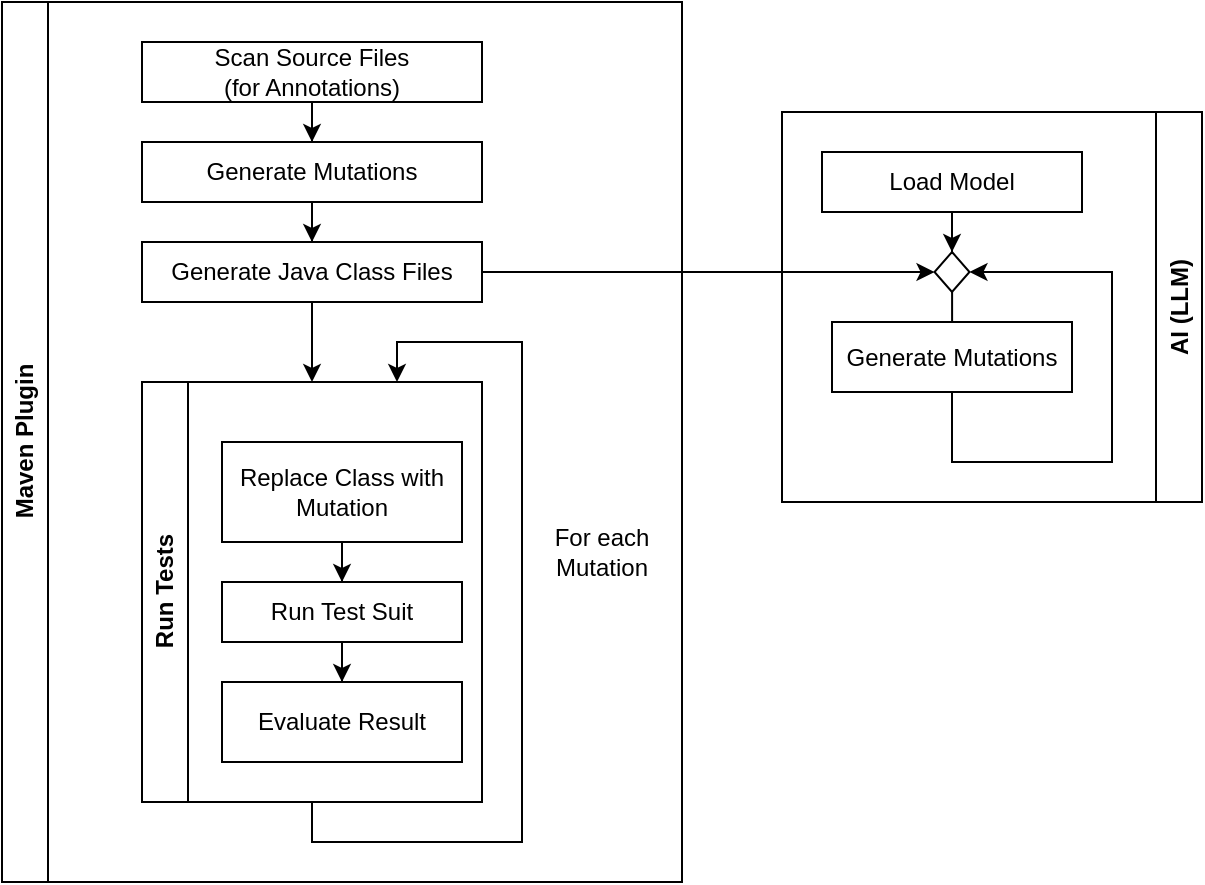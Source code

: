 <mxfile version="24.2.5" type="device">
  <diagram id="C5RBs43oDa-KdzZeNtuy" name="Page-1">
    <mxGraphModel dx="1495" dy="898" grid="1" gridSize="10" guides="1" tooltips="1" connect="1" arrows="1" fold="1" page="1" pageScale="1" pageWidth="827" pageHeight="1169" math="0" shadow="0">
      <root>
        <mxCell id="WIyWlLk6GJQsqaUBKTNV-0" />
        <mxCell id="WIyWlLk6GJQsqaUBKTNV-1" parent="WIyWlLk6GJQsqaUBKTNV-0" />
        <mxCell id="nVs6uc6tPWpQJNTOph-O-1" value="Maven Plugin" style="swimlane;horizontal=0;whiteSpace=wrap;html=1;" vertex="1" parent="WIyWlLk6GJQsqaUBKTNV-1">
          <mxGeometry x="40" y="80" width="340" height="440" as="geometry" />
        </mxCell>
        <mxCell id="nVs6uc6tPWpQJNTOph-O-7" style="edgeStyle=orthogonalEdgeStyle;rounded=0;orthogonalLoop=1;jettySize=auto;html=1;entryX=0.5;entryY=0;entryDx=0;entryDy=0;" edge="1" parent="nVs6uc6tPWpQJNTOph-O-1" source="nVs6uc6tPWpQJNTOph-O-3" target="nVs6uc6tPWpQJNTOph-O-5">
          <mxGeometry relative="1" as="geometry" />
        </mxCell>
        <mxCell id="nVs6uc6tPWpQJNTOph-O-3" value="Scan Source Files&lt;br&gt;(for Annotations)" style="rounded=0;whiteSpace=wrap;html=1;" vertex="1" parent="nVs6uc6tPWpQJNTOph-O-1">
          <mxGeometry x="70" y="20" width="170" height="30" as="geometry" />
        </mxCell>
        <mxCell id="nVs6uc6tPWpQJNTOph-O-8" style="edgeStyle=orthogonalEdgeStyle;rounded=0;orthogonalLoop=1;jettySize=auto;html=1;entryX=0.5;entryY=0;entryDx=0;entryDy=0;" edge="1" parent="nVs6uc6tPWpQJNTOph-O-1" source="nVs6uc6tPWpQJNTOph-O-5" target="nVs6uc6tPWpQJNTOph-O-6">
          <mxGeometry relative="1" as="geometry" />
        </mxCell>
        <mxCell id="nVs6uc6tPWpQJNTOph-O-5" value="Generate Mutations" style="rounded=0;whiteSpace=wrap;html=1;" vertex="1" parent="nVs6uc6tPWpQJNTOph-O-1">
          <mxGeometry x="70" y="70" width="170" height="30" as="geometry" />
        </mxCell>
        <mxCell id="nVs6uc6tPWpQJNTOph-O-11" style="edgeStyle=orthogonalEdgeStyle;rounded=0;orthogonalLoop=1;jettySize=auto;html=1;entryX=0.5;entryY=0;entryDx=0;entryDy=0;" edge="1" parent="nVs6uc6tPWpQJNTOph-O-1" source="nVs6uc6tPWpQJNTOph-O-6" target="nVs6uc6tPWpQJNTOph-O-10">
          <mxGeometry relative="1" as="geometry" />
        </mxCell>
        <mxCell id="nVs6uc6tPWpQJNTOph-O-6" value="Generate Java Class Files" style="rounded=0;whiteSpace=wrap;html=1;" vertex="1" parent="nVs6uc6tPWpQJNTOph-O-1">
          <mxGeometry x="70" y="120" width="170" height="30" as="geometry" />
        </mxCell>
        <mxCell id="nVs6uc6tPWpQJNTOph-O-10" value="Run Tests" style="swimlane;horizontal=0;whiteSpace=wrap;html=1;" vertex="1" parent="nVs6uc6tPWpQJNTOph-O-1">
          <mxGeometry x="70" y="190" width="170" height="210" as="geometry" />
        </mxCell>
        <mxCell id="nVs6uc6tPWpQJNTOph-O-19" style="edgeStyle=orthogonalEdgeStyle;rounded=0;orthogonalLoop=1;jettySize=auto;html=1;entryX=0.5;entryY=0;entryDx=0;entryDy=0;" edge="1" parent="nVs6uc6tPWpQJNTOph-O-10" source="nVs6uc6tPWpQJNTOph-O-16" target="nVs6uc6tPWpQJNTOph-O-18">
          <mxGeometry relative="1" as="geometry" />
        </mxCell>
        <mxCell id="nVs6uc6tPWpQJNTOph-O-16" value="Replace Class with Mutation" style="rounded=0;whiteSpace=wrap;html=1;" vertex="1" parent="nVs6uc6tPWpQJNTOph-O-10">
          <mxGeometry x="40" y="30" width="120" height="50" as="geometry" />
        </mxCell>
        <mxCell id="nVs6uc6tPWpQJNTOph-O-21" style="edgeStyle=orthogonalEdgeStyle;rounded=0;orthogonalLoop=1;jettySize=auto;html=1;entryX=0.5;entryY=0;entryDx=0;entryDy=0;" edge="1" parent="nVs6uc6tPWpQJNTOph-O-10" source="nVs6uc6tPWpQJNTOph-O-18" target="nVs6uc6tPWpQJNTOph-O-20">
          <mxGeometry relative="1" as="geometry" />
        </mxCell>
        <mxCell id="nVs6uc6tPWpQJNTOph-O-18" value="Run Test Suit" style="rounded=0;whiteSpace=wrap;html=1;" vertex="1" parent="nVs6uc6tPWpQJNTOph-O-10">
          <mxGeometry x="40" y="100" width="120" height="30" as="geometry" />
        </mxCell>
        <mxCell id="nVs6uc6tPWpQJNTOph-O-20" value="Evaluate Result" style="rounded=0;whiteSpace=wrap;html=1;" vertex="1" parent="nVs6uc6tPWpQJNTOph-O-10">
          <mxGeometry x="40" y="150" width="120" height="40" as="geometry" />
        </mxCell>
        <mxCell id="nVs6uc6tPWpQJNTOph-O-13" style="edgeStyle=orthogonalEdgeStyle;rounded=0;orthogonalLoop=1;jettySize=auto;html=1;entryX=0.75;entryY=0;entryDx=0;entryDy=0;" edge="1" parent="nVs6uc6tPWpQJNTOph-O-1" source="nVs6uc6tPWpQJNTOph-O-10" target="nVs6uc6tPWpQJNTOph-O-10">
          <mxGeometry relative="1" as="geometry">
            <mxPoint x="190" y="170" as="targetPoint" />
            <Array as="points">
              <mxPoint x="155" y="420" />
              <mxPoint x="260" y="420" />
              <mxPoint x="260" y="170" />
              <mxPoint x="198" y="170" />
            </Array>
          </mxGeometry>
        </mxCell>
        <mxCell id="nVs6uc6tPWpQJNTOph-O-15" value="For each Mutation" style="text;html=1;align=center;verticalAlign=middle;whiteSpace=wrap;rounded=0;" vertex="1" parent="nVs6uc6tPWpQJNTOph-O-1">
          <mxGeometry x="270" y="260" width="60" height="30" as="geometry" />
        </mxCell>
        <mxCell id="nVs6uc6tPWpQJNTOph-O-2" value="AI (LLM)" style="swimlane;horizontal=0;whiteSpace=wrap;html=1;flipH=1;" vertex="1" parent="WIyWlLk6GJQsqaUBKTNV-1">
          <mxGeometry x="430" y="135" width="210" height="195" as="geometry" />
        </mxCell>
        <mxCell id="nVs6uc6tPWpQJNTOph-O-25" style="edgeStyle=orthogonalEdgeStyle;rounded=0;orthogonalLoop=1;jettySize=auto;html=1;entryX=0.5;entryY=0;entryDx=0;entryDy=0;" edge="1" parent="nVs6uc6tPWpQJNTOph-O-2" source="nVs6uc6tPWpQJNTOph-O-22" target="nVs6uc6tPWpQJNTOph-O-23">
          <mxGeometry relative="1" as="geometry" />
        </mxCell>
        <mxCell id="nVs6uc6tPWpQJNTOph-O-22" value="Load Model" style="rounded=0;whiteSpace=wrap;html=1;" vertex="1" parent="nVs6uc6tPWpQJNTOph-O-2">
          <mxGeometry x="20" y="20" width="130" height="30" as="geometry" />
        </mxCell>
        <mxCell id="nVs6uc6tPWpQJNTOph-O-28" value="" style="edgeStyle=orthogonalEdgeStyle;rounded=0;orthogonalLoop=1;jettySize=auto;html=1;" edge="1" parent="nVs6uc6tPWpQJNTOph-O-2" source="nVs6uc6tPWpQJNTOph-O-23" target="nVs6uc6tPWpQJNTOph-O-27">
          <mxGeometry relative="1" as="geometry" />
        </mxCell>
        <mxCell id="nVs6uc6tPWpQJNTOph-O-23" value="" style="rhombus;whiteSpace=wrap;html=1;" vertex="1" parent="nVs6uc6tPWpQJNTOph-O-2">
          <mxGeometry x="76.25" y="70" width="17.5" height="20" as="geometry" />
        </mxCell>
        <mxCell id="nVs6uc6tPWpQJNTOph-O-31" style="edgeStyle=orthogonalEdgeStyle;rounded=0;orthogonalLoop=1;jettySize=auto;html=1;entryX=1;entryY=0.5;entryDx=0;entryDy=0;" edge="1" parent="nVs6uc6tPWpQJNTOph-O-2" source="nVs6uc6tPWpQJNTOph-O-27" target="nVs6uc6tPWpQJNTOph-O-23">
          <mxGeometry relative="1" as="geometry">
            <mxPoint x="100" y="185" as="targetPoint" />
            <Array as="points">
              <mxPoint x="85" y="175" />
              <mxPoint x="165" y="175" />
              <mxPoint x="165" y="80" />
            </Array>
          </mxGeometry>
        </mxCell>
        <mxCell id="nVs6uc6tPWpQJNTOph-O-27" value="Generate Mutations" style="whiteSpace=wrap;html=1;" vertex="1" parent="nVs6uc6tPWpQJNTOph-O-2">
          <mxGeometry x="25" y="105" width="120" height="35" as="geometry" />
        </mxCell>
        <mxCell id="nVs6uc6tPWpQJNTOph-O-26" style="edgeStyle=orthogonalEdgeStyle;rounded=0;orthogonalLoop=1;jettySize=auto;html=1;entryX=0;entryY=0.5;entryDx=0;entryDy=0;" edge="1" parent="WIyWlLk6GJQsqaUBKTNV-1" source="nVs6uc6tPWpQJNTOph-O-6" target="nVs6uc6tPWpQJNTOph-O-23">
          <mxGeometry relative="1" as="geometry" />
        </mxCell>
      </root>
    </mxGraphModel>
  </diagram>
</mxfile>
